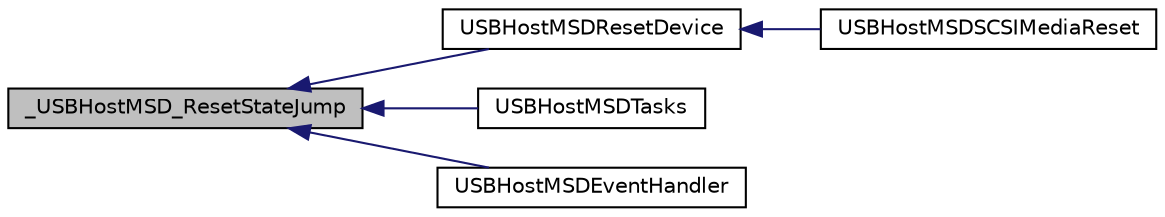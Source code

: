 digraph "_USBHostMSD_ResetStateJump"
{
  edge [fontname="Helvetica",fontsize="10",labelfontname="Helvetica",labelfontsize="10"];
  node [fontname="Helvetica",fontsize="10",shape=record];
  rankdir="LR";
  Node1 [label="_USBHostMSD_ResetStateJump",height=0.2,width=0.4,color="black", fillcolor="grey75", style="filled", fontcolor="black"];
  Node1 -> Node2 [dir="back",color="midnightblue",fontsize="10",style="solid",fontname="Helvetica"];
  Node2 [label="USBHostMSDResetDevice",height=0.2,width=0.4,color="black", fillcolor="white", style="filled",URL="$usb__host__msd_8c.html#a471f34a41f04869f8f32209c086729d7"];
  Node2 -> Node3 [dir="back",color="midnightblue",fontsize="10",style="solid",fontname="Helvetica"];
  Node3 [label="USBHostMSDSCSIMediaReset",height=0.2,width=0.4,color="black", fillcolor="white", style="filled",URL="$usb__host__msd__scsi_8c.html#accbed29f0f0ddcc1fc0a8af39f8c1fc3"];
  Node1 -> Node4 [dir="back",color="midnightblue",fontsize="10",style="solid",fontname="Helvetica"];
  Node4 [label="USBHostMSDTasks",height=0.2,width=0.4,color="black", fillcolor="white", style="filled",URL="$usb__host__msd_8c.html#aa41223ae18108ca0d663875f47a3ae37"];
  Node1 -> Node5 [dir="back",color="midnightblue",fontsize="10",style="solid",fontname="Helvetica"];
  Node5 [label="USBHostMSDEventHandler",height=0.2,width=0.4,color="black", fillcolor="white", style="filled",URL="$usb__host__msd_8c.html#a694dc670eeeba6b473c1bf3ab5ec1fd8"];
}
